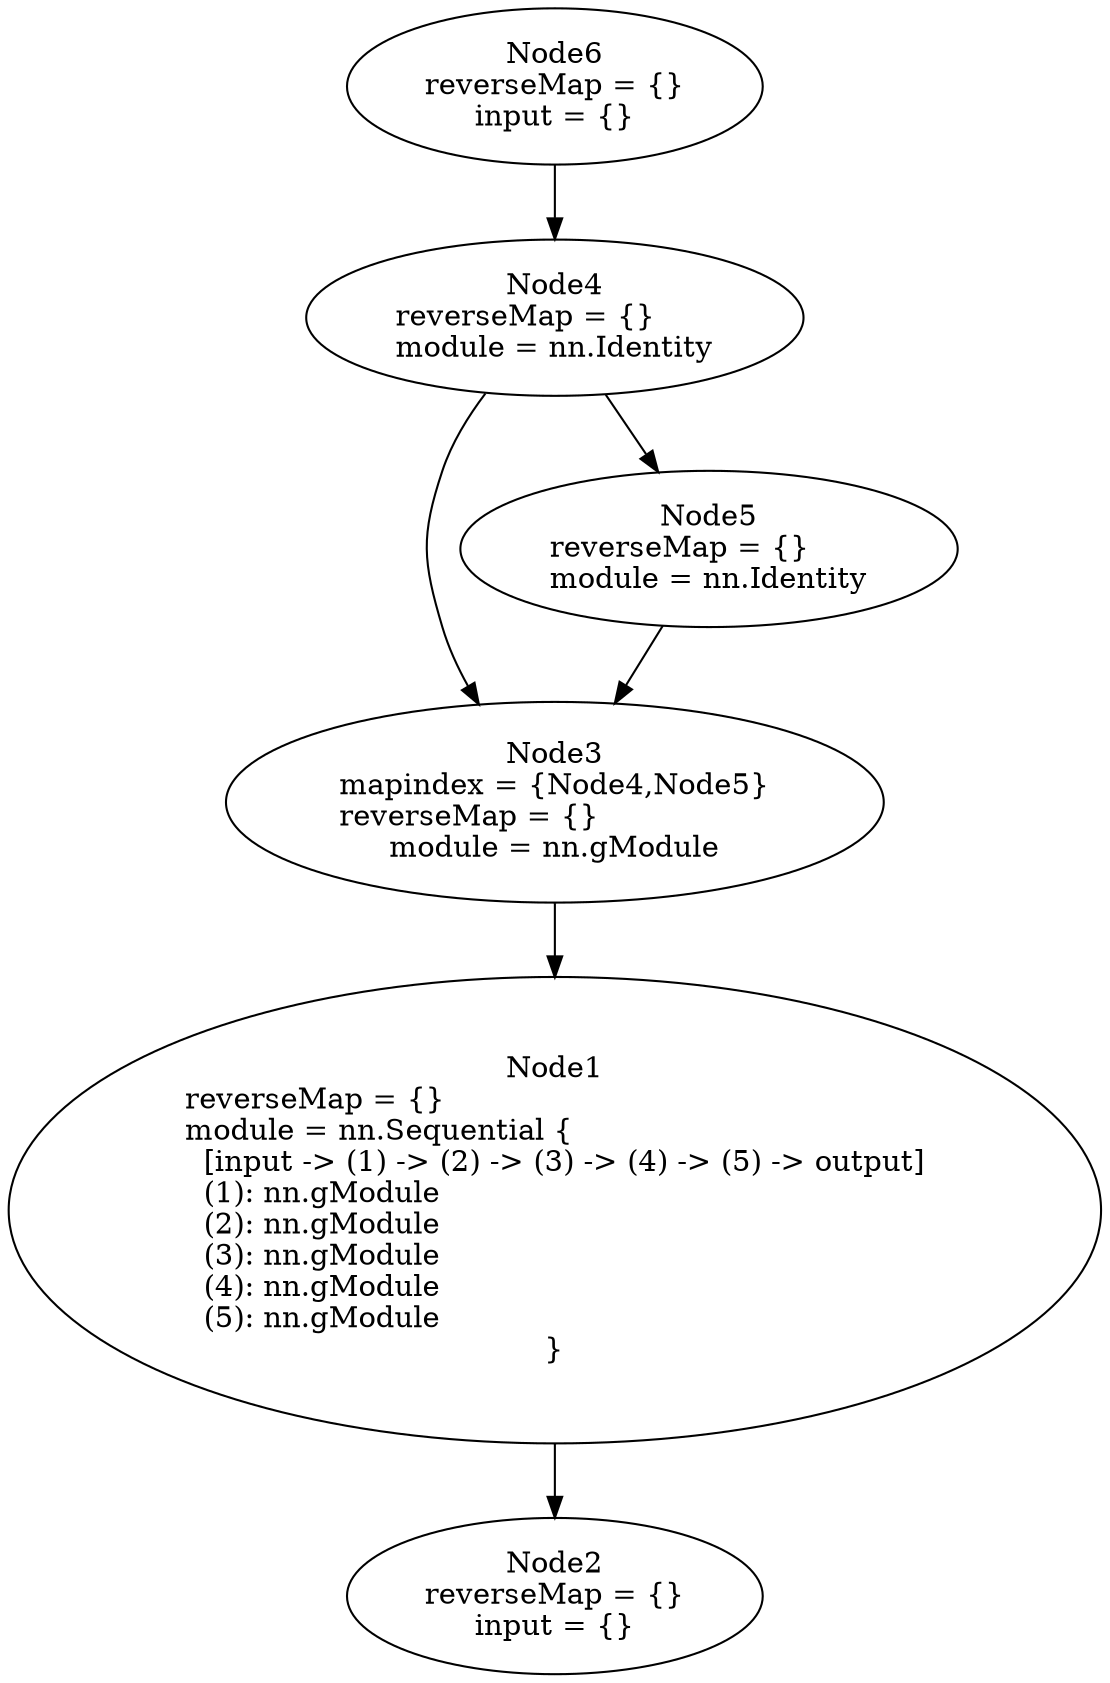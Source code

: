 digraph G {
	graph [bb="0,0,418.61,799.43"];
	node [label="\N",
		shape=oval
	];
	n1	 [height=3.1034,
		label="Node1\nreverseMap = {}\lmodule = nn.Sequential {\l  [input -> (1) -> (2) -> (3) -> (4) -> (5) -> output]\l  (1): nn.gModule\l  (\
2): nn.gModule\l  (3): nn.gModule\l  (4): nn.gModule\l  (5): nn.gModule\l}",
		pos="209.3,222.68",
		tooltip="[/home/nsharma/torch/install/share/lua/5.2/nngraph/init.lua]:76_",
		width=5.814];
	n2	 [height=1.041,
		label="Node2\nreverseMap = {}\linput = {}",
		pos="209.3,37.477",
		tooltip="[[C]]:-1_",
		width=2.1606];
	n1 -> n2	 [pos="e,209.3,75.089 209.3,110.88 209.3,101.97 209.3,93.321 209.3,85.279"];
	n3	 [height=1.3356,
		label="Node3\nmapindex = {Node4,Node5}\lreverseMap = {}\lmodule = nn.gModule",
		pos="209.3,418.48",
		tooltip="[/home/nsharma/torch/install/share/lua/5.2/nngraph/init.lua]:69_",
		width=3.457];
	n3 -> n1	 [pos="e,209.3,334.49 209.3,370.07 209.3,362.09 209.3,353.5 209.3,344.62"];
	n4	 [height=1.041,
		label="Node4\nreverseMap = {}\lmodule = nn.Identity",
		pos="209.3,651",
		tooltip="[/home/nsharma/torch/install/share/lua/5.2/nngraph/init.lua]:65_",
		width=2.6124];
	n4 -> n3	 [pos="e,181.3,465.46 183.95,614.78 177.18,603.43 170.78,590.44 167.3,577.52 158.66,545.35 159.58,534.97 167.3,502.57 169.53,493.23 172.98,\
483.76 176.97,474.71"];
	n5	 [height=1.041,
		label="Node5\nreverseMap = {}\lmodule = nn.Identity",
		pos="270.3,540.04",
		tooltip="[./model.lua]:205_",
		width=2.6124];
	n4 -> n5	 [pos="e,250.29,576.8 229.28,614.32 234.39,605.2 239.94,595.27 245.27,585.76"];
	n5 -> n3	 [pos="e,233.02,465.97 252,503.17 247.48,494.31 242.53,484.61 237.66,475.05"];
	n6	 [height=1.041,
		label="Node6\nreverseMap = {}\linput = {}",
		pos="209.3,761.95",
		tooltip="[[C]]:-1_",
		width=2.1606];
	n6 -> n4	 [pos="e,209.3,688.67 209.3,724.37 209.3,716.19 209.3,707.41 209.3,698.88"];
}
